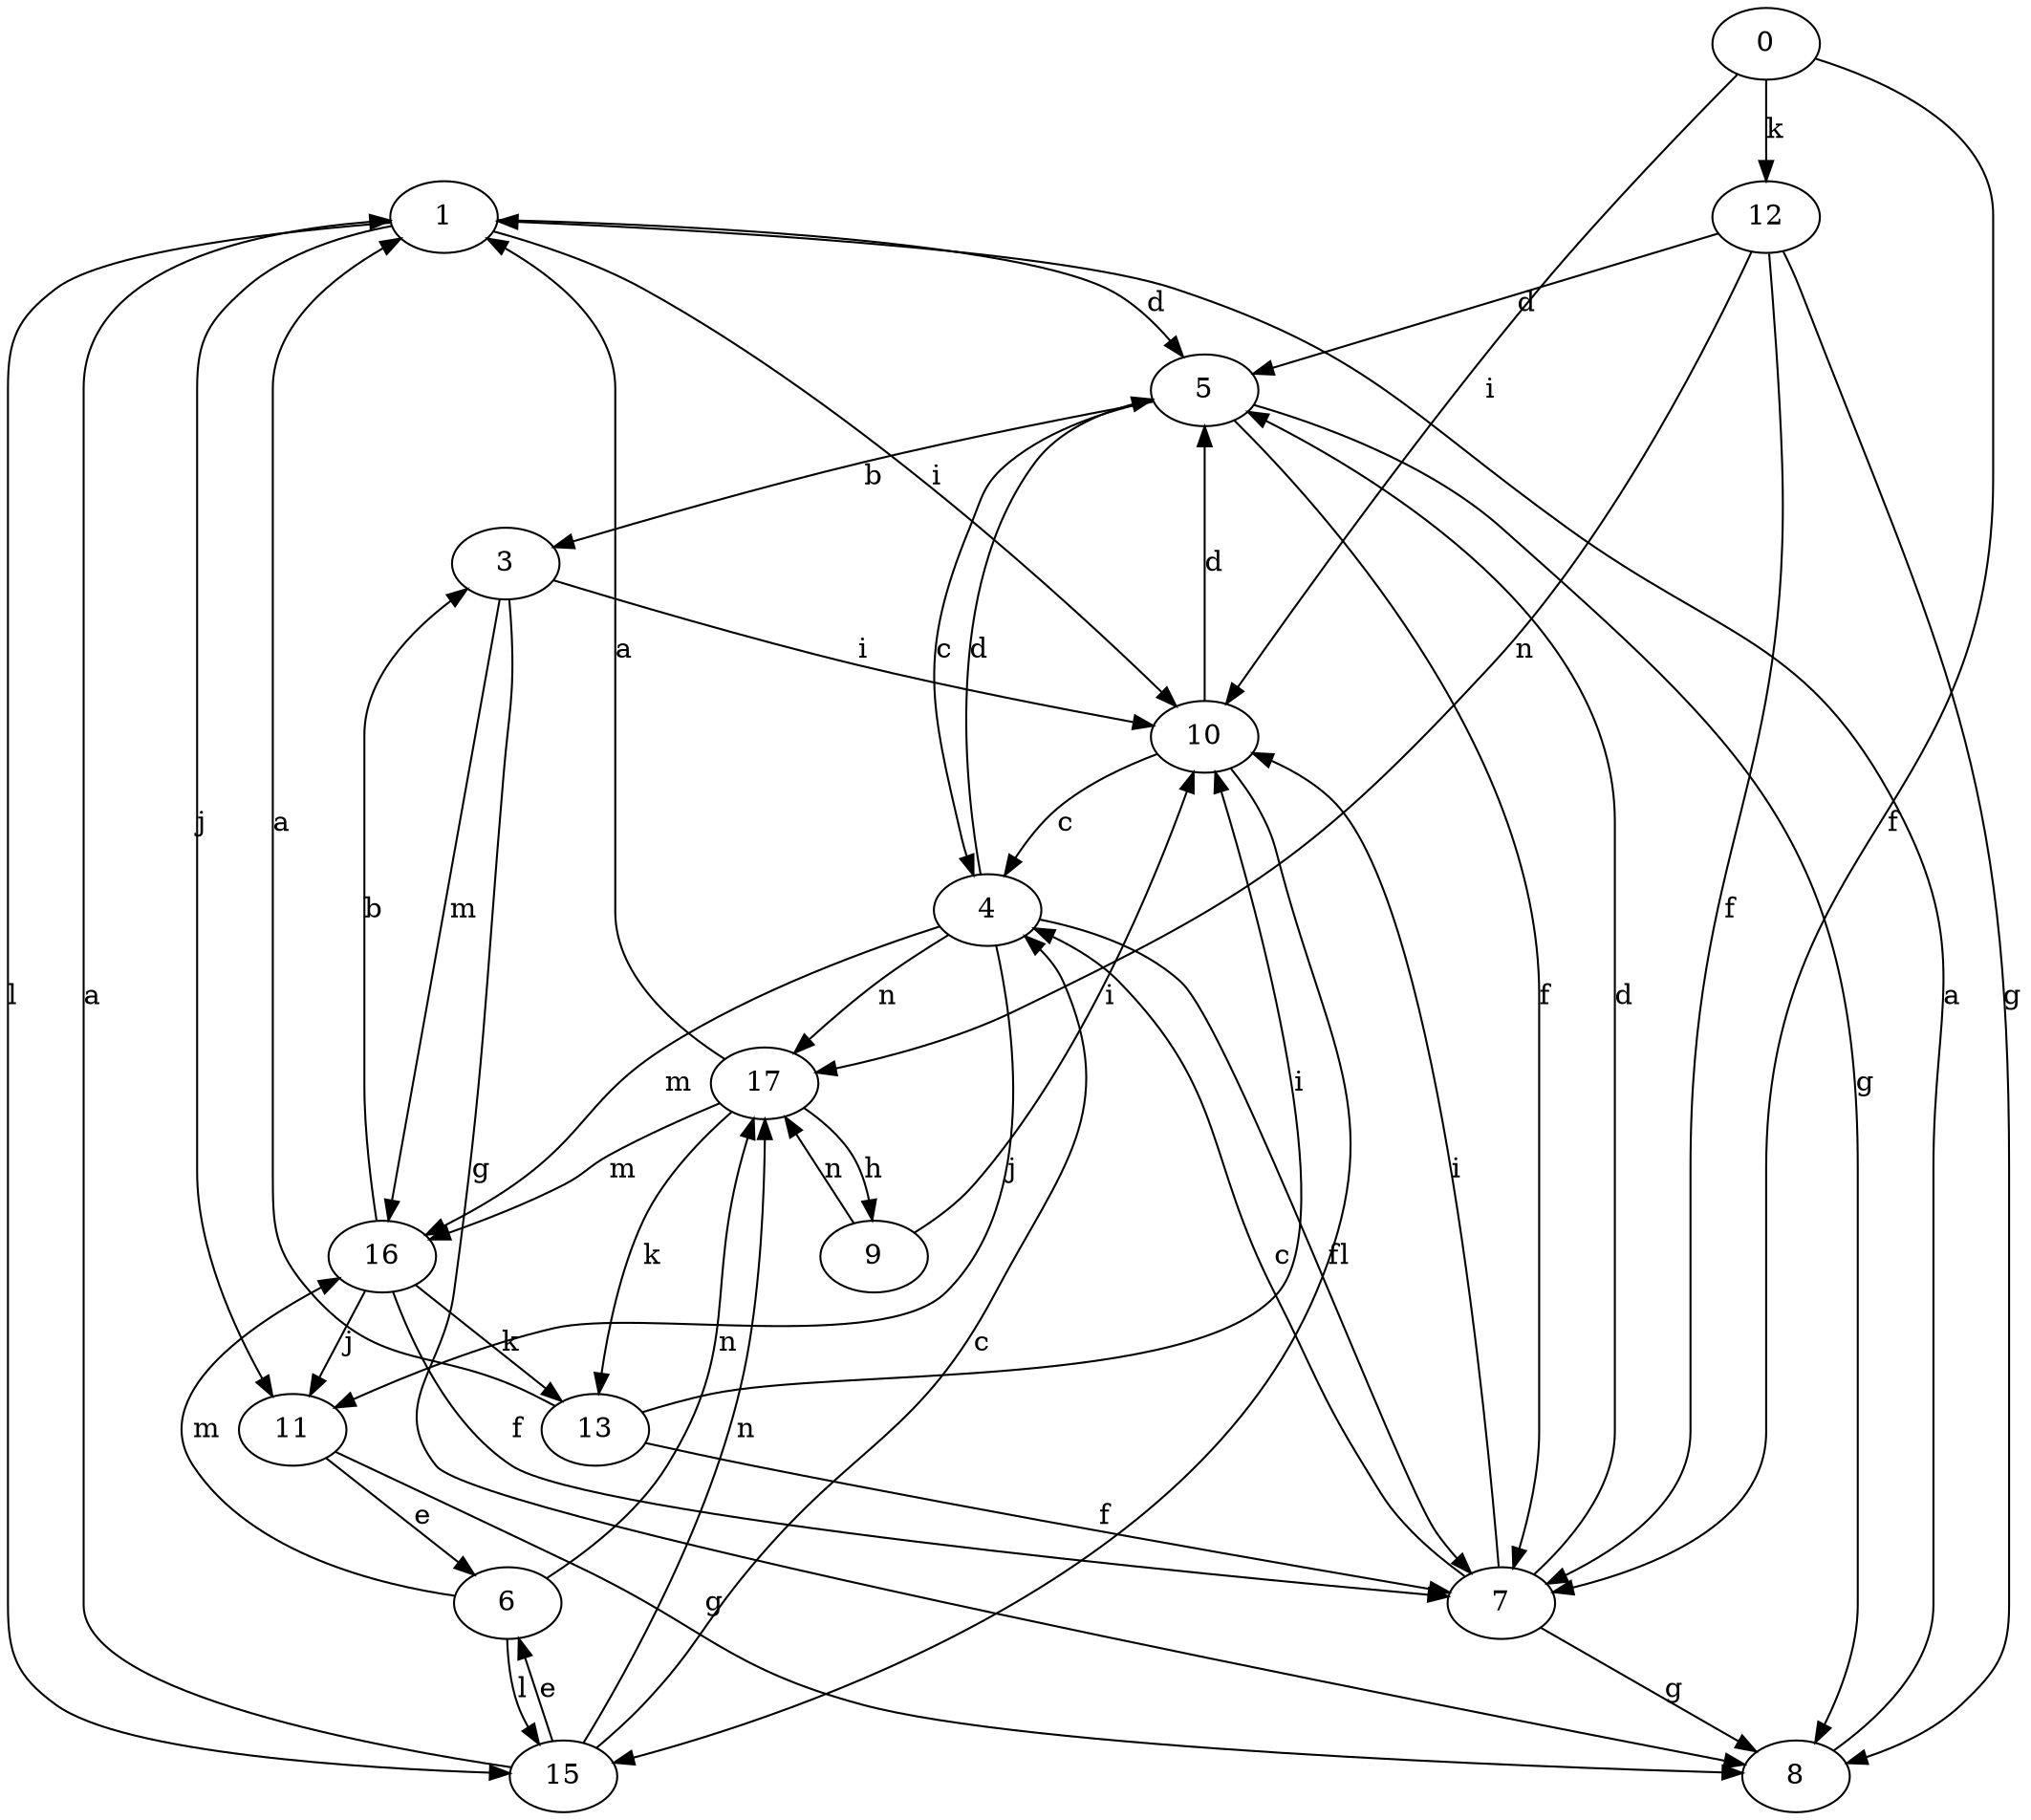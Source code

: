 strict digraph  {
1;
0;
3;
4;
5;
6;
7;
8;
9;
10;
11;
12;
13;
15;
16;
17;
1 -> 5  [label=d];
1 -> 10  [label=i];
1 -> 11  [label=j];
1 -> 15  [label=l];
0 -> 7  [label=f];
0 -> 10  [label=i];
0 -> 12  [label=k];
3 -> 8  [label=g];
3 -> 10  [label=i];
3 -> 16  [label=m];
4 -> 5  [label=d];
4 -> 7  [label=f];
4 -> 11  [label=j];
4 -> 16  [label=m];
4 -> 17  [label=n];
5 -> 3  [label=b];
5 -> 4  [label=c];
5 -> 7  [label=f];
5 -> 8  [label=g];
6 -> 15  [label=l];
6 -> 16  [label=m];
6 -> 17  [label=n];
7 -> 4  [label=c];
7 -> 5  [label=d];
7 -> 8  [label=g];
7 -> 10  [label=i];
8 -> 1  [label=a];
9 -> 10  [label=i];
9 -> 17  [label=n];
10 -> 4  [label=c];
10 -> 5  [label=d];
10 -> 15  [label=l];
11 -> 6  [label=e];
11 -> 8  [label=g];
12 -> 5  [label=d];
12 -> 7  [label=f];
12 -> 8  [label=g];
12 -> 17  [label=n];
13 -> 1  [label=a];
13 -> 7  [label=f];
13 -> 10  [label=i];
15 -> 1  [label=a];
15 -> 4  [label=c];
15 -> 6  [label=e];
15 -> 17  [label=n];
16 -> 3  [label=b];
16 -> 7  [label=f];
16 -> 11  [label=j];
16 -> 13  [label=k];
17 -> 1  [label=a];
17 -> 9  [label=h];
17 -> 13  [label=k];
17 -> 16  [label=m];
}
